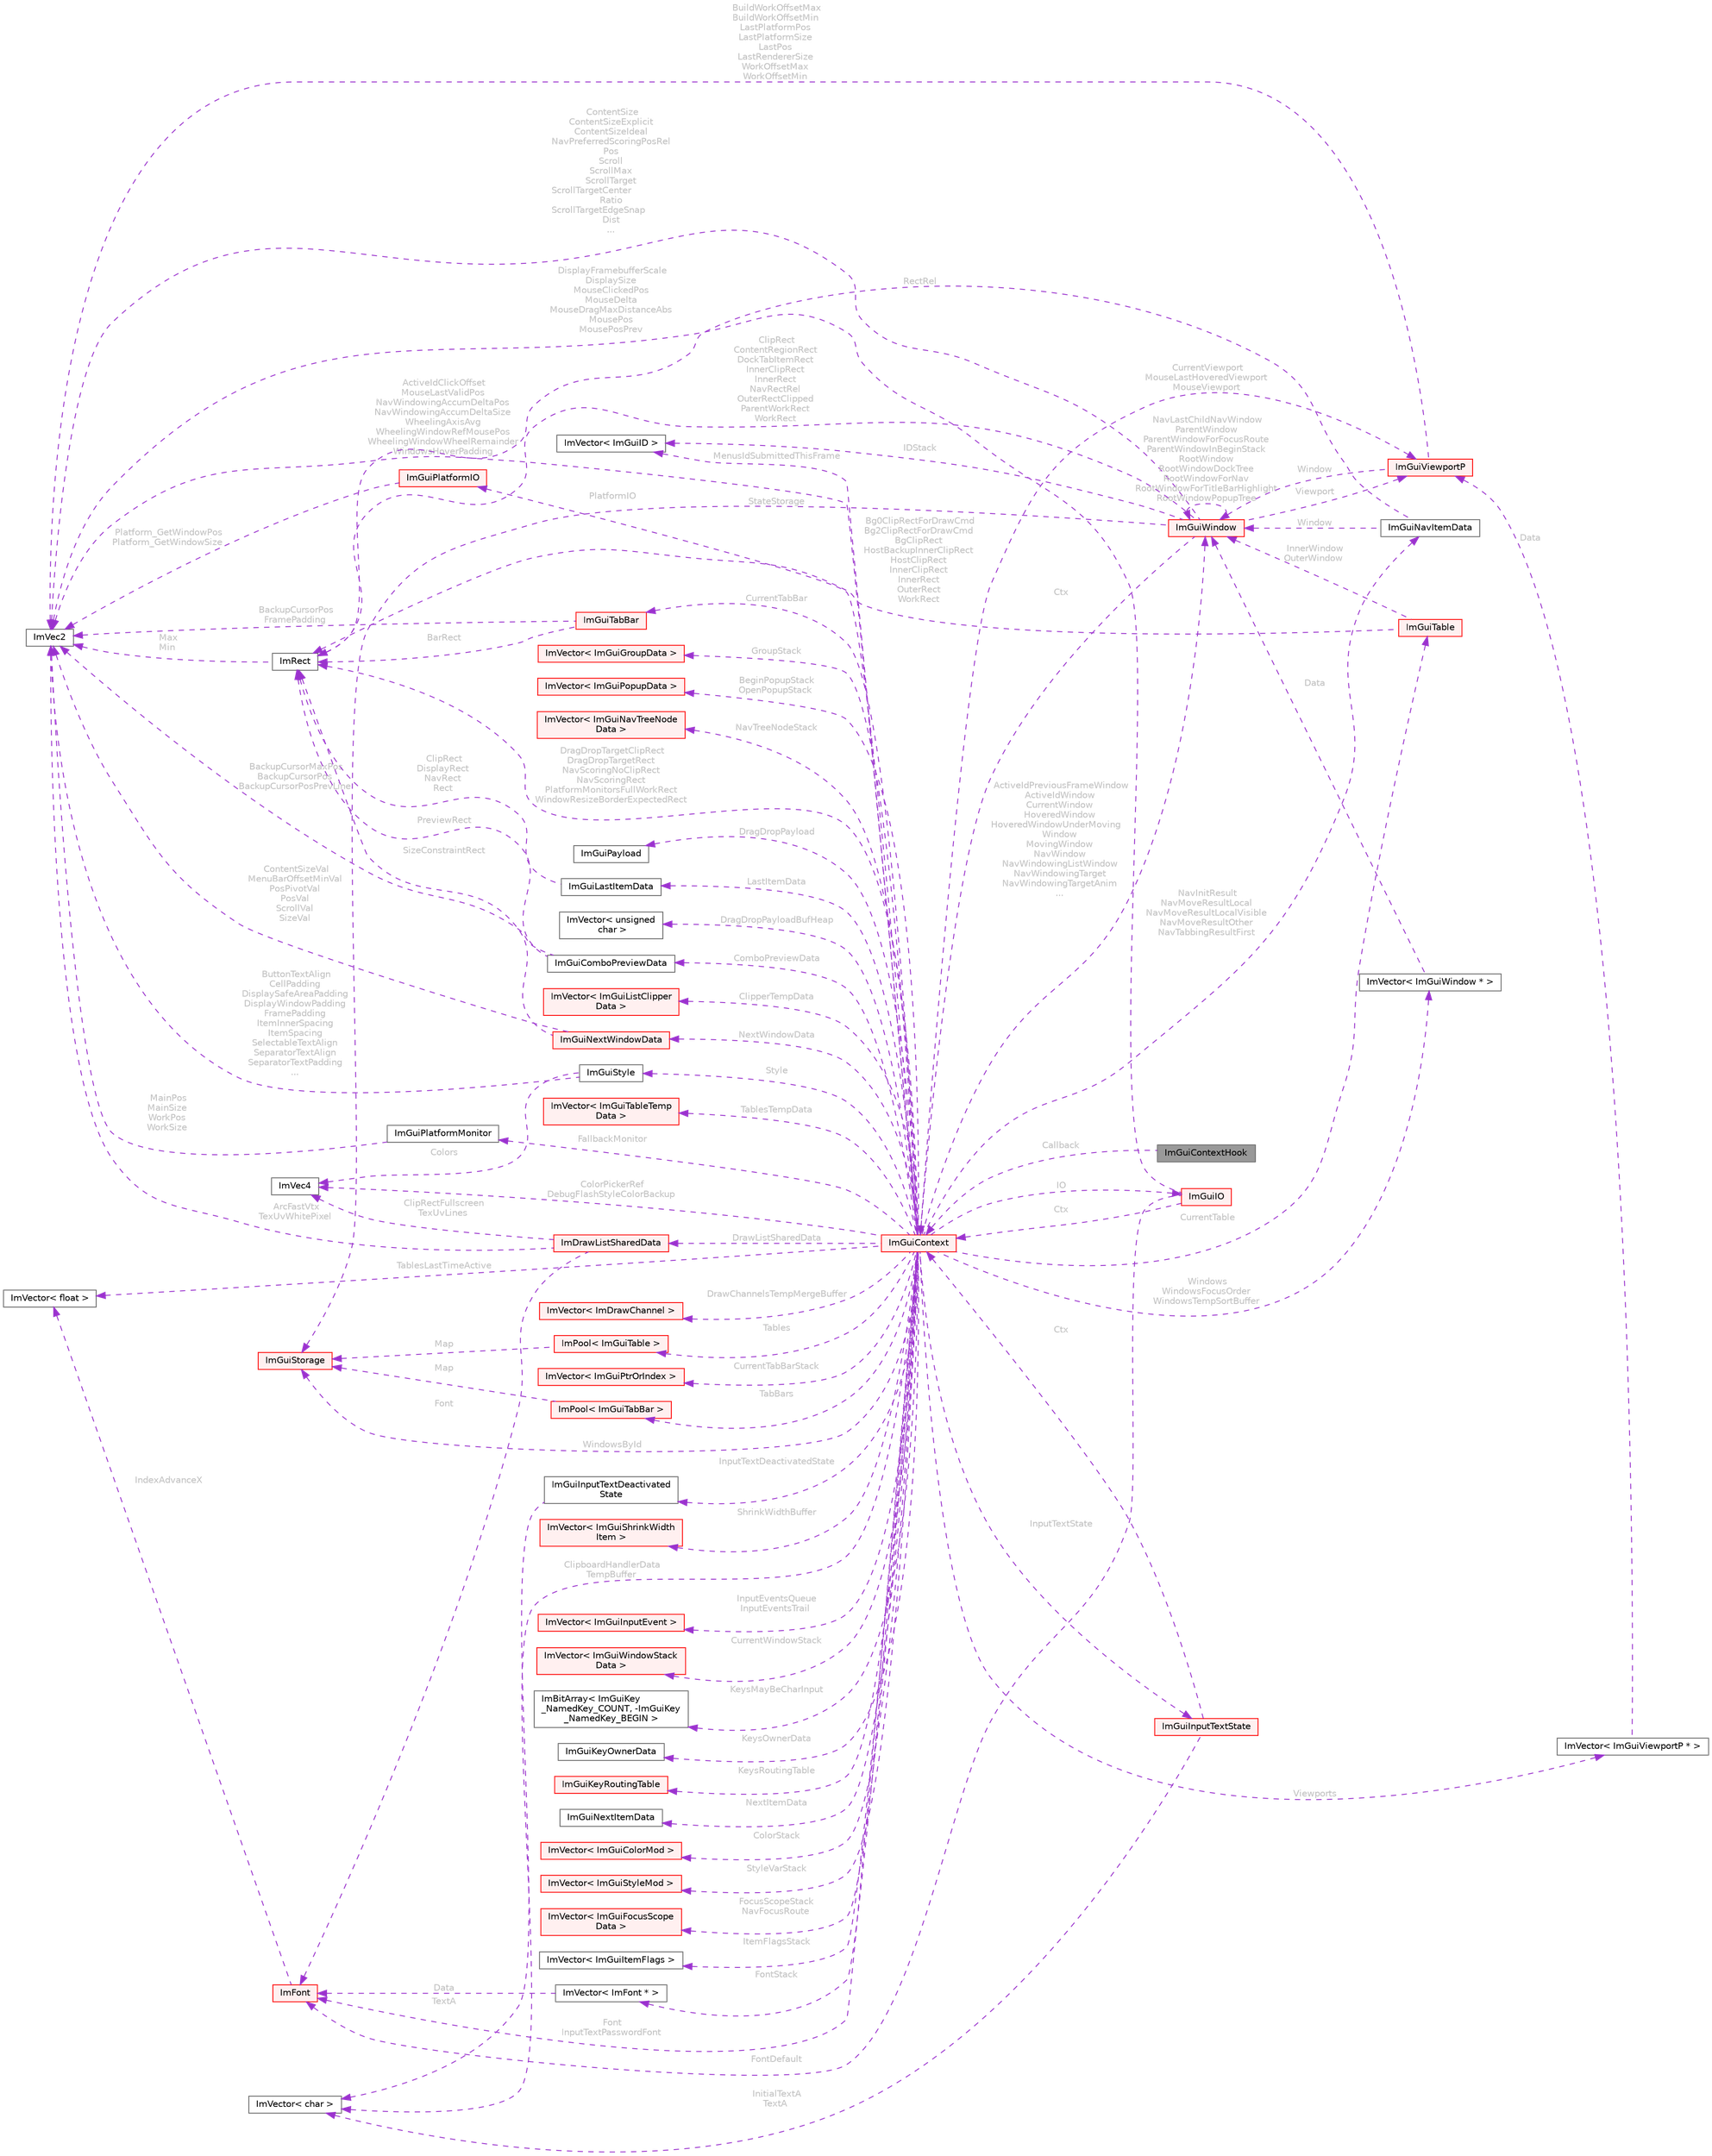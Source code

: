 digraph "ImGuiContextHook"
{
 // LATEX_PDF_SIZE
  bgcolor="transparent";
  edge [fontname=Helvetica,fontsize=10,labelfontname=Helvetica,labelfontsize=10];
  node [fontname=Helvetica,fontsize=10,shape=box,height=0.2,width=0.4];
  rankdir="LR";
  Node1 [id="Node000001",label="ImGuiContextHook",height=0.2,width=0.4,color="gray40", fillcolor="grey60", style="filled", fontcolor="black",tooltip=" "];
  Node2 -> Node1 [id="edge90_Node000001_Node000002",dir="back",color="darkorchid3",style="dashed",tooltip=" ",label=" Callback",fontcolor="grey" ];
  Node2 [id="Node000002",label="ImGuiContext",height=0.2,width=0.4,color="red", fillcolor="#FFF0F0", style="filled",URL="$struct_im_gui_context.html",tooltip=" "];
  Node3 -> Node2 [id="edge91_Node000002_Node000003",dir="back",color="darkorchid3",style="dashed",tooltip=" ",label=" IO",fontcolor="grey" ];
  Node3 [id="Node000003",label="ImGuiIO",height=0.2,width=0.4,color="red", fillcolor="#FFF0F0", style="filled",URL="$struct_im_gui_i_o.html",tooltip=" "];
  Node4 -> Node3 [id="edge92_Node000003_Node000004",dir="back",color="darkorchid3",style="dashed",tooltip=" ",label=" DisplayFramebufferScale\nDisplaySize\nMouseClickedPos\nMouseDelta\nMouseDragMaxDistanceAbs\nMousePos\nMousePosPrev",fontcolor="grey" ];
  Node4 [id="Node000004",label="ImVec2",height=0.2,width=0.4,color="gray40", fillcolor="white", style="filled",URL="$struct_im_vec2.html",tooltip=" "];
  Node7 -> Node3 [id="edge93_Node000003_Node000007",dir="back",color="darkorchid3",style="dashed",tooltip=" ",label=" FontDefault",fontcolor="grey" ];
  Node7 [id="Node000007",label="ImFont",height=0.2,width=0.4,color="red", fillcolor="#FFF0F0", style="filled",URL="$struct_im_font.html",tooltip=" "];
  Node8 -> Node7 [id="edge94_Node000007_Node000008",dir="back",color="darkorchid3",style="dashed",tooltip=" ",label=" IndexAdvanceX",fontcolor="grey" ];
  Node8 [id="Node000008",label="ImVector\< float \>",height=0.2,width=0.4,color="gray40", fillcolor="white", style="filled",URL="$struct_im_vector.html",tooltip=" "];
  Node2 -> Node3 [id="edge95_Node000003_Node000002",dir="back",color="darkorchid3",style="dashed",tooltip=" ",label=" Ctx",fontcolor="grey" ];
  Node19 -> Node2 [id="edge96_Node000002_Node000019",dir="back",color="darkorchid3",style="dashed",tooltip=" ",label=" PlatformIO",fontcolor="grey" ];
  Node19 [id="Node000019",label="ImGuiPlatformIO",height=0.2,width=0.4,color="red", fillcolor="#FFF0F0", style="filled",URL="$struct_im_gui_platform_i_o.html",tooltip=" "];
  Node4 -> Node19 [id="edge97_Node000019_Node000004",dir="back",color="darkorchid3",style="dashed",tooltip=" ",label=" Platform_GetWindowPos\nPlatform_GetWindowSize",fontcolor="grey" ];
  Node40 -> Node2 [id="edge98_Node000002_Node000040",dir="back",color="darkorchid3",style="dashed",tooltip=" ",label=" Style",fontcolor="grey" ];
  Node40 [id="Node000040",label="ImGuiStyle",height=0.2,width=0.4,color="gray40", fillcolor="white", style="filled",URL="$struct_im_gui_style.html",tooltip=" "];
  Node4 -> Node40 [id="edge99_Node000040_Node000004",dir="back",color="darkorchid3",style="dashed",tooltip=" ",label=" ButtonTextAlign\nCellPadding\nDisplaySafeAreaPadding\nDisplayWindowPadding\nFramePadding\nItemInnerSpacing\nItemSpacing\nSelectableTextAlign\nSeparatorTextAlign\nSeparatorTextPadding\n...",fontcolor="grey" ];
  Node16 -> Node40 [id="edge100_Node000040_Node000016",dir="back",color="darkorchid3",style="dashed",tooltip=" ",label=" Colors",fontcolor="grey" ];
  Node16 [id="Node000016",label="ImVec4",height=0.2,width=0.4,color="gray40", fillcolor="white", style="filled",URL="$struct_im_vec4.html",tooltip=" "];
  Node7 -> Node2 [id="edge101_Node000002_Node000007",dir="back",color="darkorchid3",style="dashed",tooltip=" ",label=" Font\nInputTextPasswordFont",fontcolor="grey" ];
  Node32 -> Node2 [id="edge102_Node000002_Node000032",dir="back",color="darkorchid3",style="dashed",tooltip=" ",label=" DrawListSharedData",fontcolor="grey" ];
  Node32 [id="Node000032",label="ImDrawListSharedData",height=0.2,width=0.4,color="red", fillcolor="#FFF0F0", style="filled",URL="$struct_im_draw_list_shared_data.html",tooltip=" "];
  Node4 -> Node32 [id="edge103_Node000032_Node000004",dir="back",color="darkorchid3",style="dashed",tooltip=" ",label=" ArcFastVtx\nTexUvWhitePixel",fontcolor="grey" ];
  Node7 -> Node32 [id="edge104_Node000032_Node000007",dir="back",color="darkorchid3",style="dashed",tooltip=" ",label=" Font",fontcolor="grey" ];
  Node16 -> Node32 [id="edge105_Node000032_Node000016",dir="back",color="darkorchid3",style="dashed",tooltip=" ",label=" ClipRectFullscreen\nTexUvLines",fontcolor="grey" ];
  Node41 -> Node2 [id="edge106_Node000002_Node000041",dir="back",color="darkorchid3",style="dashed",tooltip=" ",label=" InputEventsQueue\nInputEventsTrail",fontcolor="grey" ];
  Node41 [id="Node000041",label="ImVector\< ImGuiInputEvent \>",height=0.2,width=0.4,color="red", fillcolor="#FFF0F0", style="filled",URL="$struct_im_vector.html",tooltip=" "];
  Node50 -> Node2 [id="edge107_Node000002_Node000050",dir="back",color="darkorchid3",style="dashed",tooltip=" ",label=" Windows\nWindowsFocusOrder\nWindowsTempSortBuffer",fontcolor="grey" ];
  Node50 [id="Node000050",label="ImVector\< ImGuiWindow * \>",height=0.2,width=0.4,color="gray40", fillcolor="white", style="filled",URL="$struct_im_vector.html",tooltip=" "];
  Node51 -> Node50 [id="edge108_Node000050_Node000051",dir="back",color="darkorchid3",style="dashed",tooltip=" ",label=" Data",fontcolor="grey" ];
  Node51 [id="Node000051",label="ImGuiWindow",height=0.2,width=0.4,color="red", fillcolor="#FFF0F0", style="filled",URL="$struct_im_gui_window.html",tooltip=" "];
  Node2 -> Node51 [id="edge109_Node000051_Node000002",dir="back",color="darkorchid3",style="dashed",tooltip=" ",label=" Ctx",fontcolor="grey" ];
  Node53 -> Node51 [id="edge110_Node000051_Node000053",dir="back",color="darkorchid3",style="dashed",tooltip=" ",label=" Viewport",fontcolor="grey" ];
  Node53 [id="Node000053",label="ImGuiViewportP",height=0.2,width=0.4,color="red", fillcolor="#FFF0F0", style="filled",URL="$struct_im_gui_viewport_p.html",tooltip=" "];
  Node51 -> Node53 [id="edge111_Node000053_Node000051",dir="back",color="darkorchid3",style="dashed",tooltip=" ",label=" Window",fontcolor="grey" ];
  Node4 -> Node53 [id="edge112_Node000053_Node000004",dir="back",color="darkorchid3",style="dashed",tooltip=" ",label=" BuildWorkOffsetMax\nBuildWorkOffsetMin\nLastPlatformPos\nLastPlatformSize\nLastPos\nLastRendererSize\nWorkOffsetMax\nWorkOffsetMin",fontcolor="grey" ];
  Node4 -> Node51 [id="edge113_Node000051_Node000004",dir="back",color="darkorchid3",style="dashed",tooltip=" ",label=" ContentSize\nContentSizeExplicit\nContentSizeIdeal\nNavPreferredScoringPosRel\nPos\nScroll\nScrollMax\nScrollTarget\nScrollTargetCenter\lRatio\nScrollTargetEdgeSnap\lDist\n...",fontcolor="grey" ];
  Node55 -> Node51 [id="edge114_Node000051_Node000055",dir="back",color="darkorchid3",style="dashed",tooltip=" ",label=" IDStack",fontcolor="grey" ];
  Node55 [id="Node000055",label="ImVector\< ImGuiID \>",height=0.2,width=0.4,color="gray40", fillcolor="white", style="filled",URL="$struct_im_vector.html",tooltip=" "];
  Node63 -> Node51 [id="edge115_Node000051_Node000063",dir="back",color="darkorchid3",style="dashed",tooltip=" ",label=" ClipRect\nContentRegionRect\nDockTabItemRect\nInnerClipRect\nInnerRect\nNavRectRel\nOuterRectClipped\nParentWorkRect\nWorkRect",fontcolor="grey" ];
  Node63 [id="Node000063",label="ImRect",height=0.2,width=0.4,color="gray40", fillcolor="white", style="filled",URL="$struct_im_rect.html",tooltip=" "];
  Node4 -> Node63 [id="edge116_Node000063_Node000004",dir="back",color="darkorchid3",style="dashed",tooltip=" ",label=" Max\nMin",fontcolor="grey" ];
  Node59 -> Node51 [id="edge117_Node000051_Node000059",dir="back",color="darkorchid3",style="dashed",tooltip=" ",label=" StateStorage",fontcolor="grey" ];
  Node59 [id="Node000059",label="ImGuiStorage",height=0.2,width=0.4,color="red", fillcolor="#FFF0F0", style="filled",URL="$struct_im_gui_storage.html",tooltip=" "];
  Node51 -> Node51 [id="edge118_Node000051_Node000051",dir="back",color="darkorchid3",style="dashed",tooltip=" ",label=" NavLastChildNavWindow\nParentWindow\nParentWindowForFocusRoute\nParentWindowInBeginStack\nRootWindow\nRootWindowDockTree\nRootWindowForNav\nRootWindowForTitleBarHighlight\nRootWindowPopupTree",fontcolor="grey" ];
  Node75 -> Node2 [id="edge119_Node000002_Node000075",dir="back",color="darkorchid3",style="dashed",tooltip=" ",label=" CurrentWindowStack",fontcolor="grey" ];
  Node75 [id="Node000075",label="ImVector\< ImGuiWindowStack\lData \>",height=0.2,width=0.4,color="red", fillcolor="#FFF0F0", style="filled",URL="$struct_im_vector.html",tooltip=" "];
  Node59 -> Node2 [id="edge120_Node000002_Node000059",dir="back",color="darkorchid3",style="dashed",tooltip=" ",label=" WindowsById",fontcolor="grey" ];
  Node4 -> Node2 [id="edge121_Node000002_Node000004",dir="back",color="darkorchid3",style="dashed",tooltip=" ",label=" ActiveIdClickOffset\nMouseLastValidPos\nNavWindowingAccumDeltaPos\nNavWindowingAccumDeltaSize\nWheelingAxisAvg\nWheelingWindowRefMousePos\nWheelingWindowWheelRemainder\nWindowsHoverPadding",fontcolor="grey" ];
  Node51 -> Node2 [id="edge122_Node000002_Node000051",dir="back",color="darkorchid3",style="dashed",tooltip=" ",label=" ActiveIdPreviousFrameWindow\nActiveIdWindow\nCurrentWindow\nHoveredWindow\nHoveredWindowUnderMoving\lWindow\nMovingWindow\nNavWindow\nNavWindowingListWindow\nNavWindowingTarget\nNavWindowingTargetAnim\n...",fontcolor="grey" ];
  Node79 -> Node2 [id="edge123_Node000002_Node000079",dir="back",color="darkorchid3",style="dashed",tooltip=" ",label=" KeysMayBeCharInput",fontcolor="grey" ];
  Node79 [id="Node000079",label="ImBitArray\< ImGuiKey\l_NamedKey_COUNT, -ImGuiKey\l_NamedKey_BEGIN \>",height=0.2,width=0.4,color="gray40", fillcolor="white", style="filled",URL="$struct_im_bit_array.html",tooltip=" "];
  Node80 -> Node2 [id="edge124_Node000002_Node000080",dir="back",color="darkorchid3",style="dashed",tooltip=" ",label=" KeysOwnerData",fontcolor="grey" ];
  Node80 [id="Node000080",label="ImGuiKeyOwnerData",height=0.2,width=0.4,color="gray40", fillcolor="white", style="filled",URL="$struct_im_gui_key_owner_data.html",tooltip=" "];
  Node81 -> Node2 [id="edge125_Node000002_Node000081",dir="back",color="darkorchid3",style="dashed",tooltip=" ",label=" KeysRoutingTable",fontcolor="grey" ];
  Node81 [id="Node000081",label="ImGuiKeyRoutingTable",height=0.2,width=0.4,color="red", fillcolor="#FFF0F0", style="filled",URL="$struct_im_gui_key_routing_table.html",tooltip=" "];
  Node84 -> Node2 [id="edge126_Node000002_Node000084",dir="back",color="darkorchid3",style="dashed",tooltip=" ",label=" NextItemData",fontcolor="grey" ];
  Node84 [id="Node000084",label="ImGuiNextItemData",height=0.2,width=0.4,color="gray40", fillcolor="white", style="filled",URL="$struct_im_gui_next_item_data.html",tooltip=" "];
  Node77 -> Node2 [id="edge127_Node000002_Node000077",dir="back",color="darkorchid3",style="dashed",tooltip=" ",label=" LastItemData",fontcolor="grey" ];
  Node77 [id="Node000077",label="ImGuiLastItemData",height=0.2,width=0.4,color="gray40", fillcolor="white", style="filled",URL="$struct_im_gui_last_item_data.html",tooltip=" "];
  Node63 -> Node77 [id="edge128_Node000077_Node000063",dir="back",color="darkorchid3",style="dashed",tooltip=" ",label=" ClipRect\nDisplayRect\nNavRect\nRect",fontcolor="grey" ];
  Node85 -> Node2 [id="edge129_Node000002_Node000085",dir="back",color="darkorchid3",style="dashed",tooltip=" ",label=" NextWindowData",fontcolor="grey" ];
  Node85 [id="Node000085",label="ImGuiNextWindowData",height=0.2,width=0.4,color="red", fillcolor="#FFF0F0", style="filled",URL="$struct_im_gui_next_window_data.html",tooltip=" "];
  Node4 -> Node85 [id="edge130_Node000085_Node000004",dir="back",color="darkorchid3",style="dashed",tooltip=" ",label=" ContentSizeVal\nMenuBarOffsetMinVal\nPosPivotVal\nPosVal\nScrollVal\nSizeVal",fontcolor="grey" ];
  Node63 -> Node85 [id="edge131_Node000085_Node000063",dir="back",color="darkorchid3",style="dashed",tooltip=" ",label=" SizeConstraintRect",fontcolor="grey" ];
  Node87 -> Node2 [id="edge132_Node000002_Node000087",dir="back",color="darkorchid3",style="dashed",tooltip=" ",label=" ColorStack",fontcolor="grey" ];
  Node87 [id="Node000087",label="ImVector\< ImGuiColorMod \>",height=0.2,width=0.4,color="red", fillcolor="#FFF0F0", style="filled",URL="$struct_im_vector.html",tooltip=" "];
  Node89 -> Node2 [id="edge133_Node000002_Node000089",dir="back",color="darkorchid3",style="dashed",tooltip=" ",label=" StyleVarStack",fontcolor="grey" ];
  Node89 [id="Node000089",label="ImVector\< ImGuiStyleMod \>",height=0.2,width=0.4,color="red", fillcolor="#FFF0F0", style="filled",URL="$struct_im_vector.html",tooltip=" "];
  Node6 -> Node2 [id="edge134_Node000002_Node000006",dir="back",color="darkorchid3",style="dashed",tooltip=" ",label=" FontStack",fontcolor="grey" ];
  Node6 [id="Node000006",label="ImVector\< ImFont * \>",height=0.2,width=0.4,color="gray40", fillcolor="white", style="filled",URL="$struct_im_vector.html",tooltip=" "];
  Node7 -> Node6 [id="edge135_Node000006_Node000007",dir="back",color="darkorchid3",style="dashed",tooltip=" ",label=" Data",fontcolor="grey" ];
  Node91 -> Node2 [id="edge136_Node000002_Node000091",dir="back",color="darkorchid3",style="dashed",tooltip=" ",label=" FocusScopeStack\nNavFocusRoute",fontcolor="grey" ];
  Node91 [id="Node000091",label="ImVector\< ImGuiFocusScope\lData \>",height=0.2,width=0.4,color="red", fillcolor="#FFF0F0", style="filled",URL="$struct_im_vector.html",tooltip=" "];
  Node93 -> Node2 [id="edge137_Node000002_Node000093",dir="back",color="darkorchid3",style="dashed",tooltip=" ",label=" ItemFlagsStack",fontcolor="grey" ];
  Node93 [id="Node000093",label="ImVector\< ImGuiItemFlags \>",height=0.2,width=0.4,color="gray40", fillcolor="white", style="filled",URL="$struct_im_vector.html",tooltip=" "];
  Node94 -> Node2 [id="edge138_Node000002_Node000094",dir="back",color="darkorchid3",style="dashed",tooltip=" ",label=" GroupStack",fontcolor="grey" ];
  Node94 [id="Node000094",label="ImVector\< ImGuiGroupData \>",height=0.2,width=0.4,color="red", fillcolor="#FFF0F0", style="filled",URL="$struct_im_vector.html",tooltip=" "];
  Node96 -> Node2 [id="edge139_Node000002_Node000096",dir="back",color="darkorchid3",style="dashed",tooltip=" ",label=" BeginPopupStack\nOpenPopupStack",fontcolor="grey" ];
  Node96 [id="Node000096",label="ImVector\< ImGuiPopupData \>",height=0.2,width=0.4,color="red", fillcolor="#FFF0F0", style="filled",URL="$struct_im_vector.html",tooltip=" "];
  Node98 -> Node2 [id="edge140_Node000002_Node000098",dir="back",color="darkorchid3",style="dashed",tooltip=" ",label=" NavTreeNodeStack",fontcolor="grey" ];
  Node98 [id="Node000098",label="ImVector\< ImGuiNavTreeNode\lData \>",height=0.2,width=0.4,color="red", fillcolor="#FFF0F0", style="filled",URL="$struct_im_vector.html",tooltip=" "];
  Node100 -> Node2 [id="edge141_Node000002_Node000100",dir="back",color="darkorchid3",style="dashed",tooltip=" ",label=" Viewports",fontcolor="grey" ];
  Node100 [id="Node000100",label="ImVector\< ImGuiViewportP * \>",height=0.2,width=0.4,color="gray40", fillcolor="white", style="filled",URL="$struct_im_vector.html",tooltip=" "];
  Node53 -> Node100 [id="edge142_Node000100_Node000053",dir="back",color="darkorchid3",style="dashed",tooltip=" ",label=" Data",fontcolor="grey" ];
  Node53 -> Node2 [id="edge143_Node000002_Node000053",dir="back",color="darkorchid3",style="dashed",tooltip=" ",label=" CurrentViewport\nMouseLastHoveredViewport\nMouseViewport",fontcolor="grey" ];
  Node21 -> Node2 [id="edge144_Node000002_Node000021",dir="back",color="darkorchid3",style="dashed",tooltip=" ",label=" FallbackMonitor",fontcolor="grey" ];
  Node21 [id="Node000021",label="ImGuiPlatformMonitor",height=0.2,width=0.4,color="gray40", fillcolor="white", style="filled",URL="$struct_im_gui_platform_monitor.html",tooltip=" "];
  Node4 -> Node21 [id="edge145_Node000021_Node000004",dir="back",color="darkorchid3",style="dashed",tooltip=" ",label=" MainPos\nMainSize\nWorkPos\nWorkSize",fontcolor="grey" ];
  Node63 -> Node2 [id="edge146_Node000002_Node000063",dir="back",color="darkorchid3",style="dashed",tooltip=" ",label=" DragDropTargetClipRect\nDragDropTargetRect\nNavScoringNoClipRect\nNavScoringRect\nPlatformMonitorsFullWorkRect\nWindowResizeBorderExpectedRect",fontcolor="grey" ];
  Node101 -> Node2 [id="edge147_Node000002_Node000101",dir="back",color="darkorchid3",style="dashed",tooltip=" ",label=" NavInitResult\nNavMoveResultLocal\nNavMoveResultLocalVisible\nNavMoveResultOther\nNavTabbingResultFirst",fontcolor="grey" ];
  Node101 [id="Node000101",label="ImGuiNavItemData",height=0.2,width=0.4,color="gray40", fillcolor="white", style="filled",URL="$struct_im_gui_nav_item_data.html",tooltip=" "];
  Node51 -> Node101 [id="edge148_Node000101_Node000051",dir="back",color="darkorchid3",style="dashed",tooltip=" ",label=" Window",fontcolor="grey" ];
  Node63 -> Node101 [id="edge149_Node000101_Node000063",dir="back",color="darkorchid3",style="dashed",tooltip=" ",label=" RectRel",fontcolor="grey" ];
  Node102 -> Node2 [id="edge150_Node000002_Node000102",dir="back",color="darkorchid3",style="dashed",tooltip=" ",label=" DragDropPayload",fontcolor="grey" ];
  Node102 [id="Node000102",label="ImGuiPayload",height=0.2,width=0.4,color="gray40", fillcolor="white", style="filled",URL="$struct_im_gui_payload.html",tooltip=" "];
  Node103 -> Node2 [id="edge151_Node000002_Node000103",dir="back",color="darkorchid3",style="dashed",tooltip=" ",label=" DragDropPayloadBufHeap",fontcolor="grey" ];
  Node103 [id="Node000103",label="ImVector\< unsigned\l char \>",height=0.2,width=0.4,color="gray40", fillcolor="white", style="filled",URL="$struct_im_vector.html",tooltip=" "];
  Node104 -> Node2 [id="edge152_Node000002_Node000104",dir="back",color="darkorchid3",style="dashed",tooltip=" ",label=" ClipperTempData",fontcolor="grey" ];
  Node104 [id="Node000104",label="ImVector\< ImGuiListClipper\lData \>",height=0.2,width=0.4,color="red", fillcolor="#FFF0F0", style="filled",URL="$struct_im_vector.html",tooltip=" "];
  Node109 -> Node2 [id="edge153_Node000002_Node000109",dir="back",color="darkorchid3",style="dashed",tooltip=" ",label=" CurrentTable",fontcolor="grey" ];
  Node109 [id="Node000109",label="ImGuiTable",height=0.2,width=0.4,color="red", fillcolor="#FFF0F0", style="filled",URL="$struct_im_gui_table.html",tooltip=" "];
  Node63 -> Node109 [id="edge154_Node000109_Node000063",dir="back",color="darkorchid3",style="dashed",tooltip=" ",label=" Bg0ClipRectForDrawCmd\nBg2ClipRectForDrawCmd\nBgClipRect\nHostBackupInnerClipRect\nHostClipRect\nInnerClipRect\nInnerRect\nOuterRect\nWorkRect",fontcolor="grey" ];
  Node51 -> Node109 [id="edge155_Node000109_Node000051",dir="back",color="darkorchid3",style="dashed",tooltip=" ",label=" InnerWindow\nOuterWindow",fontcolor="grey" ];
  Node121 -> Node2 [id="edge156_Node000002_Node000121",dir="back",color="darkorchid3",style="dashed",tooltip=" ",label=" TablesTempData",fontcolor="grey" ];
  Node121 [id="Node000121",label="ImVector\< ImGuiTableTemp\lData \>",height=0.2,width=0.4,color="red", fillcolor="#FFF0F0", style="filled",URL="$struct_im_vector.html",tooltip=" "];
  Node122 -> Node2 [id="edge157_Node000002_Node000122",dir="back",color="darkorchid3",style="dashed",tooltip=" ",label=" Tables",fontcolor="grey" ];
  Node122 [id="Node000122",label="ImPool\< ImGuiTable \>",height=0.2,width=0.4,color="red", fillcolor="#FFF0F0", style="filled",URL="$struct_im_pool.html",tooltip=" "];
  Node59 -> Node122 [id="edge158_Node000122_Node000059",dir="back",color="darkorchid3",style="dashed",tooltip=" ",label=" Map",fontcolor="grey" ];
  Node8 -> Node2 [id="edge159_Node000002_Node000008",dir="back",color="darkorchid3",style="dashed",tooltip=" ",label=" TablesLastTimeActive",fontcolor="grey" ];
  Node38 -> Node2 [id="edge160_Node000002_Node000038",dir="back",color="darkorchid3",style="dashed",tooltip=" ",label=" DrawChannelsTempMergeBuffer",fontcolor="grey" ];
  Node38 [id="Node000038",label="ImVector\< ImDrawChannel \>",height=0.2,width=0.4,color="red", fillcolor="#FFF0F0", style="filled",URL="$struct_im_vector.html",tooltip=" "];
  Node70 -> Node2 [id="edge161_Node000002_Node000070",dir="back",color="darkorchid3",style="dashed",tooltip=" ",label=" CurrentTabBar",fontcolor="grey" ];
  Node70 [id="Node000070",label="ImGuiTabBar",height=0.2,width=0.4,color="red", fillcolor="#FFF0F0", style="filled",URL="$struct_im_gui_tab_bar.html",tooltip=" "];
  Node63 -> Node70 [id="edge162_Node000070_Node000063",dir="back",color="darkorchid3",style="dashed",tooltip=" ",label=" BarRect",fontcolor="grey" ];
  Node4 -> Node70 [id="edge163_Node000070_Node000004",dir="back",color="darkorchid3",style="dashed",tooltip=" ",label=" BackupCursorPos\nFramePadding",fontcolor="grey" ];
  Node124 -> Node2 [id="edge164_Node000002_Node000124",dir="back",color="darkorchid3",style="dashed",tooltip=" ",label=" TabBars",fontcolor="grey" ];
  Node124 [id="Node000124",label="ImPool\< ImGuiTabBar \>",height=0.2,width=0.4,color="red", fillcolor="#FFF0F0", style="filled",URL="$struct_im_pool.html",tooltip=" "];
  Node59 -> Node124 [id="edge165_Node000124_Node000059",dir="back",color="darkorchid3",style="dashed",tooltip=" ",label=" Map",fontcolor="grey" ];
  Node126 -> Node2 [id="edge166_Node000002_Node000126",dir="back",color="darkorchid3",style="dashed",tooltip=" ",label=" CurrentTabBarStack",fontcolor="grey" ];
  Node126 [id="Node000126",label="ImVector\< ImGuiPtrOrIndex \>",height=0.2,width=0.4,color="red", fillcolor="#FFF0F0", style="filled",URL="$struct_im_vector.html",tooltip=" "];
  Node128 -> Node2 [id="edge167_Node000002_Node000128",dir="back",color="darkorchid3",style="dashed",tooltip=" ",label=" ShrinkWidthBuffer",fontcolor="grey" ];
  Node128 [id="Node000128",label="ImVector\< ImGuiShrinkWidth\lItem \>",height=0.2,width=0.4,color="red", fillcolor="#FFF0F0", style="filled",URL="$struct_im_vector.html",tooltip=" "];
  Node130 -> Node2 [id="edge168_Node000002_Node000130",dir="back",color="darkorchid3",style="dashed",tooltip=" ",label=" InputTextState",fontcolor="grey" ];
  Node130 [id="Node000130",label="ImGuiInputTextState",height=0.2,width=0.4,color="red", fillcolor="#FFF0F0", style="filled",URL="$struct_im_gui_input_text_state.html",tooltip=" "];
  Node2 -> Node130 [id="edge169_Node000130_Node000002",dir="back",color="darkorchid3",style="dashed",tooltip=" ",label=" Ctx",fontcolor="grey" ];
  Node74 -> Node130 [id="edge170_Node000130_Node000074",dir="back",color="darkorchid3",style="dashed",tooltip=" ",label=" InitialTextA\nTextA",fontcolor="grey" ];
  Node74 [id="Node000074",label="ImVector\< char \>",height=0.2,width=0.4,color="gray40", fillcolor="white", style="filled",URL="$struct_im_vector.html",tooltip=" "];
  Node131 -> Node2 [id="edge171_Node000002_Node000131",dir="back",color="darkorchid3",style="dashed",tooltip=" ",label=" InputTextDeactivatedState",fontcolor="grey" ];
  Node131 [id="Node000131",label="ImGuiInputTextDeactivated\lState",height=0.2,width=0.4,color="gray40", fillcolor="white", style="filled",URL="$struct_im_gui_input_text_deactivated_state.html",tooltip=" "];
  Node74 -> Node131 [id="edge172_Node000131_Node000074",dir="back",color="darkorchid3",style="dashed",tooltip=" ",label=" TextA",fontcolor="grey" ];
  Node16 -> Node2 [id="edge173_Node000002_Node000016",dir="back",color="darkorchid3",style="dashed",tooltip=" ",label=" ColorPickerRef\nDebugFlashStyleColorBackup",fontcolor="grey" ];
  Node132 -> Node2 [id="edge174_Node000002_Node000132",dir="back",color="darkorchid3",style="dashed",tooltip=" ",label=" ComboPreviewData",fontcolor="grey" ];
  Node132 [id="Node000132",label="ImGuiComboPreviewData",height=0.2,width=0.4,color="gray40", fillcolor="white", style="filled",URL="$struct_im_gui_combo_preview_data.html",tooltip=" "];
  Node63 -> Node132 [id="edge175_Node000132_Node000063",dir="back",color="darkorchid3",style="dashed",tooltip=" ",label=" PreviewRect",fontcolor="grey" ];
  Node4 -> Node132 [id="edge176_Node000132_Node000004",dir="back",color="darkorchid3",style="dashed",tooltip=" ",label=" BackupCursorMaxPos\nBackupCursorPos\nBackupCursorPosPrevLine",fontcolor="grey" ];
  Node74 -> Node2 [id="edge177_Node000002_Node000074",dir="back",color="darkorchid3",style="dashed",tooltip=" ",label=" ClipboardHandlerData\nTempBuffer",fontcolor="grey" ];
  Node55 -> Node2 [id="edge178_Node000002_Node000055",dir="back",color="darkorchid3",style="dashed",tooltip=" ",label=" MenusIdSubmittedThisFrame",fontcolor="grey" ];
}
